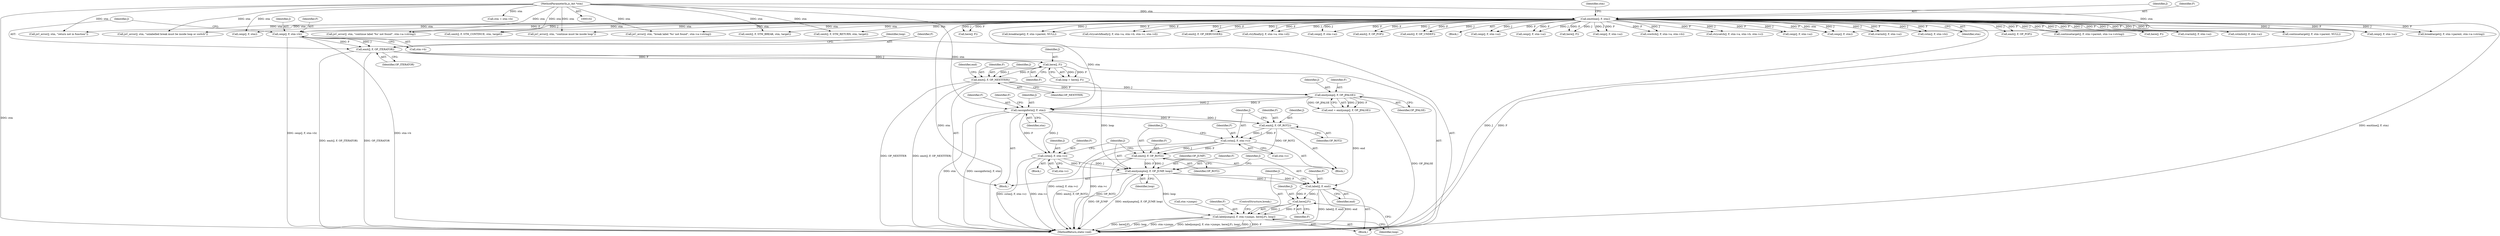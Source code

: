 digraph "0_ghostscript_5008105780c0b0182ea6eda83ad5598f225be3ee@pointer" {
"1000440" [label="(Call,cassignforin(J, F, stm))"];
"1000436" [label="(Call,emitjump(J, F, OP_JFALSE))"];
"1000430" [label="(Call,emit(J, F, OP_NEXTITER))"];
"1000426" [label="(Call,here(J, F))"];
"1000420" [label="(Call,emit(J, F, OP_ITERATOR))"];
"1000414" [label="(Call,cexp(J, F, stm->b))"];
"1000111" [label="(Call,emitline(J, F, stm))"];
"1000104" [label="(MethodParameterIn,js_Ast *stm)"];
"1000449" [label="(Call,emit(J, F, OP_ROT2))"];
"1000453" [label="(Call,cstm(J, F, stm->c))"];
"1000459" [label="(Call,emit(J, F, OP_ROT2))"];
"1000471" [label="(Call,emitjumpto(J, F, OP_JUMP, loop))"];
"1000476" [label="(Call,label(J, F, end))"];
"1000486" [label="(Call,here(J,F))"];
"1000480" [label="(Call,labeljumps(J, F, stm->jumps, here(J,F), loop))"];
"1000465" [label="(Call,cstm(J, F, stm->c))"];
"1000414" [label="(Call,cexp(J, F, stm->b))"];
"1000339" [label="(Call,here(J, F))"];
"1000146" [label="(Call,cvarinit(J, F, stm->a))"];
"1000123" [label="(Call,cstmlist(J, F, stm->a))"];
"1000448" [label="(Block,)"];
"1000433" [label="(Identifier,OP_NEXTITER)"];
"1000488" [label="(Identifier,F)"];
"1000436" [label="(Call,emitjump(J, F, OP_JFALSE))"];
"1000415" [label="(Identifier,J)"];
"1000111" [label="(Call,emitline(J, F, stm))"];
"1000489" [label="(Identifier,loop)"];
"1000462" [label="(Identifier,OP_ROT2)"];
"1000443" [label="(Identifier,stm)"];
"1000714" [label="(Call,cexit(J, F, STM_RETURN, stm, target))"];
"1000117" [label="(Identifier,stm)"];
"1000653" [label="(Call,continuetarget(J, F, stm->parent, NULL))"];
"1000726" [label="(Call,cexp(J, F, stm->a))"];
"1000467" [label="(Identifier,F)"];
"1000430" [label="(Call,emit(J, F, OP_NEXTITER))"];
"1000434" [label="(Call,end = emitjump(J, F, OP_JFALSE))"];
"1000602" [label="(Call,cexit(J, F, STM_BREAK, stm, target))"];
"1000442" [label="(Identifier,F)"];
"1000465" [label="(Call,cstm(J, F, stm->c))"];
"1000561" [label="(Call,breaktarget(J, F, stm->parent, stm->a->string))"];
"1000424" [label="(Call,loop = here(J, F))"];
"1000199" [label="(Call,cexp(J, F, stm->a))"];
"1000264" [label="(Call,here(J, F))"];
"1000710" [label="(Call,jsC_error(J, stm, \"return not in function\"))"];
"1000456" [label="(Call,stm->c)"];
"1000464" [label="(Block,)"];
"1000416" [label="(Identifier,F)"];
"1000440" [label="(Call,cassignforin(J, F, stm))"];
"1000483" [label="(Call,stm->jumps)"];
"1000477" [label="(Identifier,J)"];
"1000427" [label="(Identifier,J)"];
"1000472" [label="(Identifier,J)"];
"1000452" [label="(Identifier,OP_ROT2)"];
"1000478" [label="(Identifier,F)"];
"1000598" [label="(Call,jsC_error(J, stm, \"unlabelled break must be inside loop or switch\"))"];
"1000104" [label="(MethodParameterIn,js_Ast *stm)"];
"1000446" [label="(Identifier,F)"];
"1000844" [label="(MethodReturn,static void)"];
"1000455" [label="(Identifier,F)"];
"1000588" [label="(Call,breaktarget(J, F, stm->parent, NULL))"];
"1000460" [label="(Identifier,J)"];
"1000475" [label="(Identifier,loop)"];
"1000451" [label="(Identifier,F)"];
"1000773" [label="(Call,ctrycatchfinally(J, F, stm->a, stm->b, stm->c, stm->d))"];
"1000487" [label="(Identifier,J)"];
"1000814" [label="(Call,emit(J, F, OP_DEBUGGER))"];
"1000479" [label="(Identifier,end)"];
"1000480" [label="(Call,labeljumps(J, F, stm->jumps, here(J,F), loop))"];
"1000829" [label="(Call,cexp(J, F, stm))"];
"1000474" [label="(Identifier,OP_JUMP)"];
"1000466" [label="(Identifier,J)"];
"1000431" [label="(Identifier,J)"];
"1000435" [label="(Identifier,end)"];
"1000803" [label="(Call,ctryfinally(J, F, stm->a, stm->d))"];
"1000425" [label="(Identifier,loop)"];
"1000426" [label="(Call,here(J, F))"];
"1000441" [label="(Identifier,J)"];
"1000640" [label="(Call,jsC_error(J, stm, \"continue label '%s' not found\", stm->a->string))"];
"1000449" [label="(Call,emit(J, F, OP_ROT2))"];
"1000327" [label="(Call,cexp(J, F, stm->a))"];
"1000429" [label="(Block,)"];
"1000825" [label="(Call,emit(J, F, OP_POP))"];
"1000428" [label="(Identifier,F)"];
"1000476" [label="(Call,label(J, F, end))"];
"1000695" [label="(Call,emit(J, F, OP_UNDEF))"];
"1000421" [label="(Identifier,J)"];
"1000482" [label="(Identifier,F)"];
"1000105" [label="(Block,)"];
"1000159" [label="(Call,cexp(J, F, stm->a))"];
"1000450" [label="(Identifier,J)"];
"1000667" [label="(Call,cexit(J, F, STM_CONTINUE, stm, target))"];
"1000439" [label="(Identifier,OP_JFALSE)"];
"1000688" [label="(Call,cexp(J, F, stm->a))"];
"1000481" [label="(Identifier,J)"];
"1000225" [label="(Call,here(J, F))"];
"1000112" [label="(Identifier,J)"];
"1000492" [label="(Call,cswitch(J, F, stm->a, stm->b))"];
"1000789" [label="(Call,ctrycatch(J, F, stm->a, stm->b, stm->c))"];
"1000525" [label="(Call,stm = stm->b)"];
"1000113" [label="(Identifier,F)"];
"1000738" [label="(Call,cexp(J, F, stm->a))"];
"1000835" [label="(Call,cexp(J, F, stm))"];
"1000468" [label="(Call,stm->c)"];
"1000422" [label="(Identifier,F)"];
"1000417" [label="(Call,stm->b)"];
"1000471" [label="(Call,emitjumpto(J, F, OP_JUMP, loop))"];
"1000437" [label="(Identifier,J)"];
"1000663" [label="(Call,jsC_error(J, stm, \"continue must be inside loop\"))"];
"1000314" [label="(Call,cvarinit(J, F, stm->a))"];
"1000454" [label="(Identifier,J)"];
"1000513" [label="(Call,cstm(J, F, stm->b))"];
"1000438" [label="(Identifier,F)"];
"1000575" [label="(Call,jsC_error(J, stm, \"break label '%s' not found\", stm->a->string))"];
"1000432" [label="(Identifier,F)"];
"1000459" [label="(Call,emit(J, F, OP_ROT2))"];
"1000453" [label="(Call,cstm(J, F, stm->c))"];
"1000486" [label="(Call,here(J,F))"];
"1000420" [label="(Call,emit(J, F, OP_ITERATOR))"];
"1000114" [label="(Identifier,stm)"];
"1000490" [label="(ControlStructure,break;)"];
"1000136" [label="(Call,emit(J, F, OP_POP))"];
"1000119" [label="(Block,)"];
"1000423" [label="(Identifier,OP_ITERATOR)"];
"1000473" [label="(Identifier,F)"];
"1000626" [label="(Call,continuetarget(J, F, stm->parent, stm->a->string))"];
"1000461" [label="(Identifier,F)"];
"1000440" -> "1000429"  [label="AST: "];
"1000440" -> "1000443"  [label="CFG: "];
"1000441" -> "1000440"  [label="AST: "];
"1000442" -> "1000440"  [label="AST: "];
"1000443" -> "1000440"  [label="AST: "];
"1000446" -> "1000440"  [label="CFG: "];
"1000440" -> "1000844"  [label="DDG: stm"];
"1000440" -> "1000844"  [label="DDG: cassignforin(J, F, stm)"];
"1000436" -> "1000440"  [label="DDG: J"];
"1000436" -> "1000440"  [label="DDG: F"];
"1000111" -> "1000440"  [label="DDG: stm"];
"1000104" -> "1000440"  [label="DDG: stm"];
"1000440" -> "1000449"  [label="DDG: J"];
"1000440" -> "1000449"  [label="DDG: F"];
"1000440" -> "1000465"  [label="DDG: J"];
"1000440" -> "1000465"  [label="DDG: F"];
"1000436" -> "1000434"  [label="AST: "];
"1000436" -> "1000439"  [label="CFG: "];
"1000437" -> "1000436"  [label="AST: "];
"1000438" -> "1000436"  [label="AST: "];
"1000439" -> "1000436"  [label="AST: "];
"1000434" -> "1000436"  [label="CFG: "];
"1000436" -> "1000844"  [label="DDG: OP_JFALSE"];
"1000436" -> "1000434"  [label="DDG: J"];
"1000436" -> "1000434"  [label="DDG: F"];
"1000436" -> "1000434"  [label="DDG: OP_JFALSE"];
"1000430" -> "1000436"  [label="DDG: J"];
"1000430" -> "1000436"  [label="DDG: F"];
"1000430" -> "1000429"  [label="AST: "];
"1000430" -> "1000433"  [label="CFG: "];
"1000431" -> "1000430"  [label="AST: "];
"1000432" -> "1000430"  [label="AST: "];
"1000433" -> "1000430"  [label="AST: "];
"1000435" -> "1000430"  [label="CFG: "];
"1000430" -> "1000844"  [label="DDG: OP_NEXTITER"];
"1000430" -> "1000844"  [label="DDG: emit(J, F, OP_NEXTITER)"];
"1000426" -> "1000430"  [label="DDG: J"];
"1000426" -> "1000430"  [label="DDG: F"];
"1000426" -> "1000424"  [label="AST: "];
"1000426" -> "1000428"  [label="CFG: "];
"1000427" -> "1000426"  [label="AST: "];
"1000428" -> "1000426"  [label="AST: "];
"1000424" -> "1000426"  [label="CFG: "];
"1000426" -> "1000424"  [label="DDG: J"];
"1000426" -> "1000424"  [label="DDG: F"];
"1000420" -> "1000426"  [label="DDG: J"];
"1000420" -> "1000426"  [label="DDG: F"];
"1000420" -> "1000119"  [label="AST: "];
"1000420" -> "1000423"  [label="CFG: "];
"1000421" -> "1000420"  [label="AST: "];
"1000422" -> "1000420"  [label="AST: "];
"1000423" -> "1000420"  [label="AST: "];
"1000425" -> "1000420"  [label="CFG: "];
"1000420" -> "1000844"  [label="DDG: emit(J, F, OP_ITERATOR)"];
"1000420" -> "1000844"  [label="DDG: OP_ITERATOR"];
"1000414" -> "1000420"  [label="DDG: J"];
"1000414" -> "1000420"  [label="DDG: F"];
"1000414" -> "1000119"  [label="AST: "];
"1000414" -> "1000417"  [label="CFG: "];
"1000415" -> "1000414"  [label="AST: "];
"1000416" -> "1000414"  [label="AST: "];
"1000417" -> "1000414"  [label="AST: "];
"1000421" -> "1000414"  [label="CFG: "];
"1000414" -> "1000844"  [label="DDG: cexp(J, F, stm->b)"];
"1000414" -> "1000844"  [label="DDG: stm->b"];
"1000111" -> "1000414"  [label="DDG: J"];
"1000111" -> "1000414"  [label="DDG: F"];
"1000111" -> "1000105"  [label="AST: "];
"1000111" -> "1000114"  [label="CFG: "];
"1000112" -> "1000111"  [label="AST: "];
"1000113" -> "1000111"  [label="AST: "];
"1000114" -> "1000111"  [label="AST: "];
"1000117" -> "1000111"  [label="CFG: "];
"1000111" -> "1000844"  [label="DDG: stm"];
"1000111" -> "1000844"  [label="DDG: J"];
"1000111" -> "1000844"  [label="DDG: F"];
"1000111" -> "1000844"  [label="DDG: emitline(J, F, stm)"];
"1000104" -> "1000111"  [label="DDG: stm"];
"1000111" -> "1000123"  [label="DDG: J"];
"1000111" -> "1000123"  [label="DDG: F"];
"1000111" -> "1000136"  [label="DDG: J"];
"1000111" -> "1000136"  [label="DDG: F"];
"1000111" -> "1000146"  [label="DDG: J"];
"1000111" -> "1000146"  [label="DDG: F"];
"1000111" -> "1000159"  [label="DDG: J"];
"1000111" -> "1000159"  [label="DDG: F"];
"1000111" -> "1000199"  [label="DDG: J"];
"1000111" -> "1000199"  [label="DDG: F"];
"1000111" -> "1000225"  [label="DDG: J"];
"1000111" -> "1000225"  [label="DDG: F"];
"1000111" -> "1000264"  [label="DDG: J"];
"1000111" -> "1000264"  [label="DDG: F"];
"1000111" -> "1000314"  [label="DDG: J"];
"1000111" -> "1000314"  [label="DDG: F"];
"1000111" -> "1000327"  [label="DDG: J"];
"1000111" -> "1000327"  [label="DDG: F"];
"1000111" -> "1000339"  [label="DDG: J"];
"1000111" -> "1000339"  [label="DDG: F"];
"1000111" -> "1000492"  [label="DDG: J"];
"1000111" -> "1000492"  [label="DDG: F"];
"1000111" -> "1000513"  [label="DDG: J"];
"1000111" -> "1000513"  [label="DDG: F"];
"1000111" -> "1000561"  [label="DDG: J"];
"1000111" -> "1000561"  [label="DDG: F"];
"1000111" -> "1000575"  [label="DDG: stm"];
"1000111" -> "1000588"  [label="DDG: J"];
"1000111" -> "1000588"  [label="DDG: F"];
"1000111" -> "1000598"  [label="DDG: stm"];
"1000111" -> "1000602"  [label="DDG: stm"];
"1000111" -> "1000626"  [label="DDG: J"];
"1000111" -> "1000626"  [label="DDG: F"];
"1000111" -> "1000640"  [label="DDG: stm"];
"1000111" -> "1000653"  [label="DDG: J"];
"1000111" -> "1000653"  [label="DDG: F"];
"1000111" -> "1000663"  [label="DDG: stm"];
"1000111" -> "1000667"  [label="DDG: stm"];
"1000111" -> "1000688"  [label="DDG: J"];
"1000111" -> "1000688"  [label="DDG: F"];
"1000111" -> "1000695"  [label="DDG: J"];
"1000111" -> "1000695"  [label="DDG: F"];
"1000111" -> "1000710"  [label="DDG: stm"];
"1000111" -> "1000714"  [label="DDG: stm"];
"1000111" -> "1000726"  [label="DDG: J"];
"1000111" -> "1000726"  [label="DDG: F"];
"1000111" -> "1000738"  [label="DDG: J"];
"1000111" -> "1000738"  [label="DDG: F"];
"1000111" -> "1000773"  [label="DDG: J"];
"1000111" -> "1000773"  [label="DDG: F"];
"1000111" -> "1000789"  [label="DDG: J"];
"1000111" -> "1000789"  [label="DDG: F"];
"1000111" -> "1000803"  [label="DDG: J"];
"1000111" -> "1000803"  [label="DDG: F"];
"1000111" -> "1000814"  [label="DDG: J"];
"1000111" -> "1000814"  [label="DDG: F"];
"1000111" -> "1000825"  [label="DDG: J"];
"1000111" -> "1000825"  [label="DDG: F"];
"1000111" -> "1000829"  [label="DDG: stm"];
"1000111" -> "1000835"  [label="DDG: J"];
"1000111" -> "1000835"  [label="DDG: F"];
"1000111" -> "1000835"  [label="DDG: stm"];
"1000104" -> "1000102"  [label="AST: "];
"1000104" -> "1000844"  [label="DDG: stm"];
"1000104" -> "1000525"  [label="DDG: stm"];
"1000104" -> "1000575"  [label="DDG: stm"];
"1000104" -> "1000598"  [label="DDG: stm"];
"1000104" -> "1000602"  [label="DDG: stm"];
"1000104" -> "1000640"  [label="DDG: stm"];
"1000104" -> "1000663"  [label="DDG: stm"];
"1000104" -> "1000667"  [label="DDG: stm"];
"1000104" -> "1000710"  [label="DDG: stm"];
"1000104" -> "1000714"  [label="DDG: stm"];
"1000104" -> "1000829"  [label="DDG: stm"];
"1000104" -> "1000835"  [label="DDG: stm"];
"1000449" -> "1000448"  [label="AST: "];
"1000449" -> "1000452"  [label="CFG: "];
"1000450" -> "1000449"  [label="AST: "];
"1000451" -> "1000449"  [label="AST: "];
"1000452" -> "1000449"  [label="AST: "];
"1000454" -> "1000449"  [label="CFG: "];
"1000449" -> "1000453"  [label="DDG: J"];
"1000449" -> "1000453"  [label="DDG: F"];
"1000449" -> "1000459"  [label="DDG: OP_ROT2"];
"1000453" -> "1000448"  [label="AST: "];
"1000453" -> "1000456"  [label="CFG: "];
"1000454" -> "1000453"  [label="AST: "];
"1000455" -> "1000453"  [label="AST: "];
"1000456" -> "1000453"  [label="AST: "];
"1000460" -> "1000453"  [label="CFG: "];
"1000453" -> "1000844"  [label="DDG: cstm(J, F, stm->c)"];
"1000453" -> "1000844"  [label="DDG: stm->c"];
"1000453" -> "1000459"  [label="DDG: J"];
"1000453" -> "1000459"  [label="DDG: F"];
"1000459" -> "1000448"  [label="AST: "];
"1000459" -> "1000462"  [label="CFG: "];
"1000460" -> "1000459"  [label="AST: "];
"1000461" -> "1000459"  [label="AST: "];
"1000462" -> "1000459"  [label="AST: "];
"1000472" -> "1000459"  [label="CFG: "];
"1000459" -> "1000844"  [label="DDG: emit(J, F, OP_ROT2)"];
"1000459" -> "1000844"  [label="DDG: OP_ROT2"];
"1000459" -> "1000471"  [label="DDG: J"];
"1000459" -> "1000471"  [label="DDG: F"];
"1000471" -> "1000429"  [label="AST: "];
"1000471" -> "1000475"  [label="CFG: "];
"1000472" -> "1000471"  [label="AST: "];
"1000473" -> "1000471"  [label="AST: "];
"1000474" -> "1000471"  [label="AST: "];
"1000475" -> "1000471"  [label="AST: "];
"1000477" -> "1000471"  [label="CFG: "];
"1000471" -> "1000844"  [label="DDG: OP_JUMP"];
"1000471" -> "1000844"  [label="DDG: emitjumpto(J, F, OP_JUMP, loop)"];
"1000465" -> "1000471"  [label="DDG: J"];
"1000465" -> "1000471"  [label="DDG: F"];
"1000424" -> "1000471"  [label="DDG: loop"];
"1000471" -> "1000476"  [label="DDG: J"];
"1000471" -> "1000476"  [label="DDG: F"];
"1000471" -> "1000480"  [label="DDG: loop"];
"1000476" -> "1000119"  [label="AST: "];
"1000476" -> "1000479"  [label="CFG: "];
"1000477" -> "1000476"  [label="AST: "];
"1000478" -> "1000476"  [label="AST: "];
"1000479" -> "1000476"  [label="AST: "];
"1000481" -> "1000476"  [label="CFG: "];
"1000476" -> "1000844"  [label="DDG: label(J, F, end)"];
"1000476" -> "1000844"  [label="DDG: end"];
"1000434" -> "1000476"  [label="DDG: end"];
"1000476" -> "1000486"  [label="DDG: J"];
"1000476" -> "1000486"  [label="DDG: F"];
"1000486" -> "1000480"  [label="AST: "];
"1000486" -> "1000488"  [label="CFG: "];
"1000487" -> "1000486"  [label="AST: "];
"1000488" -> "1000486"  [label="AST: "];
"1000489" -> "1000486"  [label="CFG: "];
"1000486" -> "1000480"  [label="DDG: J"];
"1000486" -> "1000480"  [label="DDG: F"];
"1000480" -> "1000119"  [label="AST: "];
"1000480" -> "1000489"  [label="CFG: "];
"1000481" -> "1000480"  [label="AST: "];
"1000482" -> "1000480"  [label="AST: "];
"1000483" -> "1000480"  [label="AST: "];
"1000489" -> "1000480"  [label="AST: "];
"1000490" -> "1000480"  [label="CFG: "];
"1000480" -> "1000844"  [label="DDG: here(J,F)"];
"1000480" -> "1000844"  [label="DDG: loop"];
"1000480" -> "1000844"  [label="DDG: stm->jumps"];
"1000480" -> "1000844"  [label="DDG: labeljumps(J, F, stm->jumps, here(J,F), loop)"];
"1000480" -> "1000844"  [label="DDG: J"];
"1000480" -> "1000844"  [label="DDG: F"];
"1000465" -> "1000464"  [label="AST: "];
"1000465" -> "1000468"  [label="CFG: "];
"1000466" -> "1000465"  [label="AST: "];
"1000467" -> "1000465"  [label="AST: "];
"1000468" -> "1000465"  [label="AST: "];
"1000472" -> "1000465"  [label="CFG: "];
"1000465" -> "1000844"  [label="DDG: cstm(J, F, stm->c)"];
"1000465" -> "1000844"  [label="DDG: stm->c"];
}
